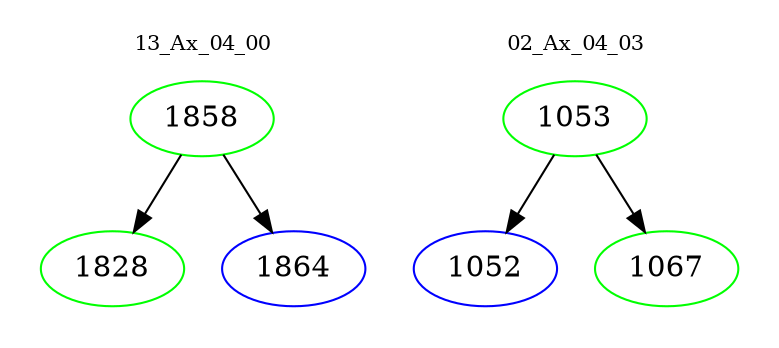 digraph{
subgraph cluster_0 {
color = white
label = "13_Ax_04_00";
fontsize=10;
T0_1858 [label="1858", color="green"]
T0_1858 -> T0_1828 [color="black"]
T0_1828 [label="1828", color="green"]
T0_1858 -> T0_1864 [color="black"]
T0_1864 [label="1864", color="blue"]
}
subgraph cluster_1 {
color = white
label = "02_Ax_04_03";
fontsize=10;
T1_1053 [label="1053", color="green"]
T1_1053 -> T1_1052 [color="black"]
T1_1052 [label="1052", color="blue"]
T1_1053 -> T1_1067 [color="black"]
T1_1067 [label="1067", color="green"]
}
}
